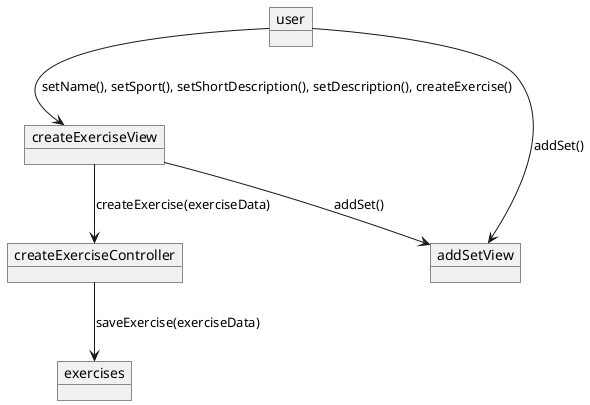 @startuml

object user
object createExerciseView
object addSetView
object createExerciseController
object exercises

user -down-> createExerciseView : setName(), setSport(), setShortDescription(), setDescription(), createExercise()
user -down-> addSetView : addSet()
createExerciseView -down-> addSetView : addSet()
createExerciseView -down-> createExerciseController : createExercise(exerciseData)
createExerciseController -down-> exercises : saveExercise(exerciseData)

@enduml